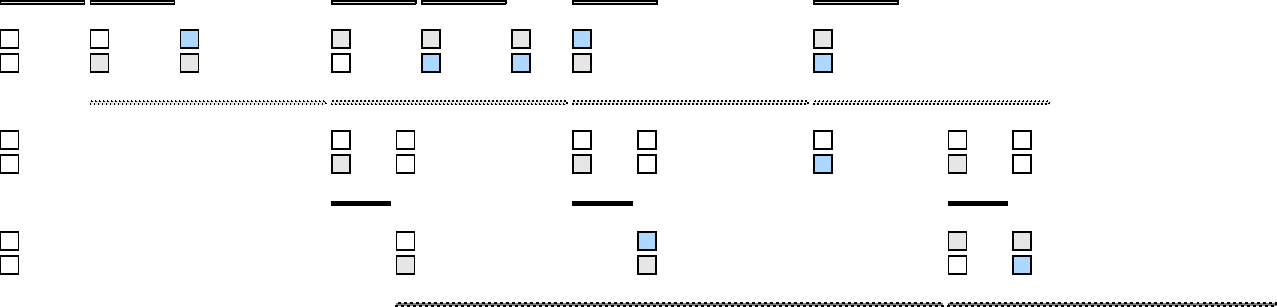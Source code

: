 import geometry;

size(40cm, 0);
unitsize(30, 0);
defaultpen(fontsize(12pt));
real xshiftUnit = 1.4;
pen fillReady = rgb(156,194,230);
pen fillBusy = lightgray;
pen fillFree = white;

real tinyPadding = 0.1;

picture getBatch(real width, pen pstyle = defaultpen, pen pbg = lightgray)
{
    picture pic;
    path lineBatch = box((0,0),(width,0.05));
    fill(pic, lineBatch, pbg);
    draw(pic, lineBatch, pstyle);
    return pic;
}

picture blockBox(real w = 0.3, real h = 0.3, pen p = white) {
  picture pic;
  pair d = (w, h);
  path boxpath = box((0,0), d);
  filldraw(pic, boxpath, p);
  return pic;
}

//对齐上方btach的左边边缘
picture getRegAlignToUpBatchLeft(picture batchPic, real yaxis)
{
    picture reg = blockBox();

    pair ptLeft = point(batchPic, W);
    pair ptTo =(ptLeft.x, ptLeft.y+yaxis);
    return shift(ptTo)*reg;
}

//对齐上方btach的右边缘
picture getRegAlignToUpBatchRight(picture batchPic, real yaxis)
{
    picture reg = blockBox();

    pair ptLeft = point(batchPic, E);
    pair ptTo =(ptLeft.x, ptLeft.y+yaxis);
    return shift(ptTo)*reg;
}

//对齐下方btach的左边缘
picture getRegAlignToDownBatchLeft(picture batchPic, real yaxis)
{
    picture reg = blockBox();

    pair ptLeft = point(batchPic, W);
    pair ptTo =(ptLeft.x, ptLeft.y-yaxis);
    return shift(ptTo)*reg;
}

//对齐下方btach的右边缘
picture getRegAlignToDownBatchRight(picture batchPic, real yaxis)
{
    picture reg = blockBox();

    pair ptLeft = point(batchPic, E);
    pair ptTo =(ptLeft.x, ptLeft.y-yaxis);
    return shift(ptTo)*reg;
}

picture fillRegBox(picture boxPic, pen p=fillFree)
{
    pair ptLeftBottom = point(boxPic, SW);
    pair ptRightBottom = point(boxPic, SE);
    pair ptLeftUp = point(boxPic, NW);
    pair ptRightUp = point(boxPic, NE);
    path upRect = ptLeftBottom--ptRightBottom--ptRightUp--ptLeftUp--cycle;
    write(upRect);
    filldraw(boxPic, upRect, p);
    return boxPic;
}

picture getMainPic()
{
    picture pic;

    //draw dataloading batches
    real batchWidthUnit = xshiftUnit;
    real yshiftUnit = 1.2xshiftUnit;
    real shiftBatch1padding = xshiftUnit+tinyPadding;
    picture dataloadingPic;
    
    //dataloader batch 1, reg1 0
    picture data_batch1 = getBatch(batchWidthUnit);
    add(pic, data_batch1);
    real yaxisShift = -0.55xshiftUnit;
    real boxd = 0.3;
    picture reg1_00 = getRegAlignToUpBatchLeft(data_batch1, yaxisShift);
    picture reg1_10 = getRegAlignToUpBatchLeft(data_batch1, yaxisShift-tinyPadding-boxd);
    
    //reg1 0
    add(pic, reg1_00);
    add(pic, reg1_10);

    //dataloader batch 2, reg1 1, preprocess batch1
    picture data_batch2 = shift(point(data_batch1, E).x+tinyPadding, 0)*getBatch(batchWidthUnit); 
    add(pic, data_batch2);

    picture reg1_01 = getRegAlignToUpBatchLeft(data_batch2, yaxisShift);
    picture reg1_11 = getRegAlignToUpBatchLeft(data_batch2, yaxisShift-tinyPadding-boxd);
    add(pic, reg1_01);
    add(pic, fillRegBox(reg1_11, fillBusy));

    real preproWidth = 2.8*xshiftUnit;
    real shiftYValue = -yshiftUnit;
    picture prepro_batch1 = shift(point(data_batch2, W).x, shiftYValue)*getBatch(preproWidth, dotted);
    add(pic, prepro_batch1);

    //reg1 2
    picture reg1_02 = shift(tinyPadding,0)*getRegAlignToUpBatchRight(data_batch2, yaxisShift);
    picture reg1_12 = shift(tinyPadding,0)*getRegAlignToUpBatchRight(data_batch2, yaxisShift-tinyPadding-boxd);
    add(pic, fillRegBox(reg1_02, fillReady));
    add(pic, fillRegBox(reg1_12, fillBusy));    

    //dataloader batch3, reg1 3
    picture data_batch3 = shift(point(prepro_batch1, E).x+tinyPadding, 0)*getBatch(batchWidthUnit); 
    add(pic, data_batch3);
    picture reg1_03 = getRegAlignToUpBatchLeft(data_batch3, yaxisShift);
    picture reg1_13 = getRegAlignToUpBatchLeft(data_batch3, yaxisShift-tinyPadding-boxd);
    add(pic, fillRegBox(reg1_03, fillBusy));
    add(pic, fillRegBox(reg1_13, fillFree));        

    //preprocess batch2
    picture prepro_batch2 = shift(point(data_batch3, W).x, shiftYValue)*getBatch(preproWidth, dotted);
    add(pic, prepro_batch2);

    real copyWidth = 0.7*xshiftUnit;
    real copyYValue =  -2*yshiftUnit;

    add(pic, shift(0, -yshiftUnit)*reg1_00);
    add(pic, shift(0, -yshiftUnit)*reg1_10);
    add(pic, shift(0, -2yshiftUnit)*reg1_00);
    add(pic, shift(0, -2yshiftUnit)*reg1_10);
    
    //copyh2d batch1, regs2 1
    pair ptCopyBase = (point(prepro_batch1, E).x+tinyPadding, copyYValue);
    picture copyh2d_batch1 = shift(ptCopyBase)*getBatch(copyWidth, solid, black);
    add(pic, copyh2d_batch1);

    picture reg2_01 = getRegAlignToUpBatchLeft(prepro_batch2, yaxisShift);
    picture reg2_11 = getRegAlignToUpBatchLeft(prepro_batch2, yaxisShift-tinyPadding-boxd);
    add(pic, fillRegBox(reg2_01, fillFree));
    add(pic, fillRegBox(reg2_11, fillBusy));        

    //regs2 2, regs3 1
    picture reg2_02 = shift(point(copyh2d_batch1, E).x+tinyPadding, point(reg2_01, SW).y)*blockBox();
    picture reg2_12 = shift(point(copyh2d_batch1, E).x+tinyPadding, point(reg2_11, SW).y)*blockBox();;
    add(pic, fillRegBox(reg2_02, fillFree));
    add(pic, fillRegBox(reg2_12, fillFree));        

    picture reg3_01 = shift(tinyPadding,0)*getRegAlignToUpBatchRight(copyh2d_batch1, yaxisShift);
    picture reg3_11 = shift(tinyPadding,0)*getRegAlignToUpBatchRight(copyh2d_batch1, yaxisShift-tinyPadding-boxd);
    add(pic, fillRegBox(reg3_11, fillBusy));
    add(pic, fillRegBox(reg3_01, fillFree));
    
    //train batch1
    real trainWidth = 6.5*xshiftUnit;
    real trainYValue =  -3*yshiftUnit; 
    pen Dotted(pen p=currentpen) {return linetype(new real[] {0,3})+2*linewidth(p);}    
    pair ptTrainBatch1 = (point(copyh2d_batch1, E).x+tinyPadding, trainYValue);
    picture train_batch1 = shift(ptTrainBatch1)*getBatch(trainWidth, Dotted, gray);
    add(pic, train_batch1);

    //dataloader batch4, regs1 4
    picture data_batch4 = shift(point(data_batch3, E).x+tinyPadding, 0)*getBatch(batchWidthUnit); 
    add(pic, data_batch4);

    picture reg1_04 = shift(tinyPadding,0)*getRegAlignToUpBatchRight(data_batch3, yaxisShift);
    picture reg1_14 = shift(tinyPadding,0)*getRegAlignToUpBatchRight(data_batch3, yaxisShift-tinyPadding-boxd);
    add(pic, fillRegBox(reg1_04, fillBusy));
    add(pic, fillRegBox(reg1_14, fillReady));

    //regs1 5
    picture reg1_05 = shift(tinyPadding,0)*getRegAlignToUpBatchRight(data_batch4, yaxisShift);
    picture reg1_15 = shift(tinyPadding,0)*getRegAlignToUpBatchRight(data_batch4, yaxisShift-tinyPadding-boxd);
    add(pic, fillRegBox(reg1_05, fillBusy));
    add(pic, fillRegBox(reg1_15, fillReady));    

    //Dataloader batch 5 regs1 6
    picture data_batch5 = shift(point(prepro_batch2, E).x+tinyPadding, 0)*getBatch(batchWidthUnit); 
    add(pic, data_batch5);
    
    picture reg1_06 = shift(point(prepro_batch2, E).x+tinyPadding, point(reg1_05, SW).y)*blockBox();
    picture reg1_16 = shift(point(prepro_batch2, E).x+tinyPadding, point(reg1_15, SW).y)*blockBox();
    add(pic, fillRegBox(reg1_06, fillReady));
    add(pic, fillRegBox(reg1_16, fillBusy));

    //preprocess batch 3, regs2 3
    picture prepro_batch3 = shift(point(prepro_batch2, E).x +tinyPadding, shiftYValue)*getBatch(preproWidth, dotted);
    add(pic, prepro_batch3);
    picture reg2_03 = shift(point(prepro_batch3, W).x, point(reg2_01, SW).y)*blockBox();
    picture reg2_13 = shift(point(prepro_batch3, W).x, point(reg2_11, SW).y)*blockBox();;
    add(pic, fillRegBox(reg2_03, fillFree));
    add(pic, fillRegBox(reg2_13, fillBusy));

    // copyh2d batch2
    picture copyh2d_batch2 = shift((point(prepro_batch2, E).x+tinyPadding, point(copyh2d_batch1, S).y))*getBatch(copyWidth, solid, black);
    add(pic, copyh2d_batch2);

    // regs3 2, regs2 4
    picture reg3_02 = shift(point(copyh2d_batch2, E).x+tinyPadding, point(reg3_01, SW).y)*blockBox();
    picture reg3_12 = shift(point(copyh2d_batch2, E).x+tinyPadding, point(reg3_11, SW).y)*blockBox();
    add(pic, fillRegBox(reg3_02, fillReady));
    add(pic, fillRegBox(reg3_12, fillBusy)); 

    picture reg2_04 = shift(point(copyh2d_batch2, E).x+tinyPadding, point(reg2_01, SW).y)*blockBox();
    picture reg2_14 = shift(point(copyh2d_batch2, E).x+tinyPadding, point(reg2_11, SW).y)*blockBox();;
    add(pic, fillRegBox(reg2_04, fillFree));
    add(pic, fillRegBox(reg2_14, fillFree));

    //dataloader batch 6, regs 1 7      
    picture data_batch6 = shift(point(prepro_batch3, E).x+tinyPadding, 0)*getBatch(batchWidthUnit); 
    add(pic, data_batch6);
    picture reg1_07 = shift(point(data_batch6, W).x, point(reg1_05, SW).y)*blockBox();
    picture reg1_17 = shift(point(data_batch6, W).x, point(reg1_15, SW).y)*blockBox();
    add(pic, fillRegBox(reg1_07, fillBusy));
    add(pic, fillRegBox(reg1_17, fillReady));

    //preprocess batch 4
    picture prepro_batch4 = shift(point(prepro_batch3, E).x +tinyPadding, shiftYValue)*getBatch(preproWidth, dotted);
    add(pic, prepro_batch4);

    //regs 2 5         
    picture reg2_05 = shift((point(prepro_batch3, E).x+tinyPadding, point(reg2_01, SW).y))*blockBox();
    picture reg2_15 = shift((point(prepro_batch3, E).x+tinyPadding, point(reg2_11, SW).y))*blockBox();;
    add(pic, fillRegBox(reg2_05, fillFree));
    add(pic, fillRegBox(reg2_15, fillReady));

    //train batch 2
    picture train_batch2 = shift(point(train_batch1, E).x +tinyPadding, trainYValue)*xscale(0.6)*getBatch(trainWidth, Dotted, gray);
    add(pic, train_batch2);

    // copyh2d batch3 regs3 3
    picture copyh2d_batch3 = shift((point(train_batch1, E).x+tinyPadding, point(copyh2d_batch1, S).y))*getBatch(copyWidth, solid, black);
    add(pic, copyh2d_batch3);
    picture reg3_03 = shift(point(copyh2d_batch3, W).x, point(reg3_01, SW).y)*blockBox();
    picture reg3_13 = shift(point(copyh2d_batch3, W).x, point(reg3_11, SW).y)*blockBox();
    add(pic, fillRegBox(reg3_03, fillBusy));
    add(pic, fillRegBox(reg3_13, fillFree)); 

    // regs2 6
    picture reg2_06 = shift((point(copyh2d_batch3, W).x, point(reg2_01, SW).y))*blockBox();
    picture reg2_16 = shift((point(copyh2d_batch3, W).x, point(reg2_11, SW).y))*blockBox();;
    add(pic, fillRegBox(reg2_06, fillFree));
    add(pic, fillRegBox(reg2_16, fillBusy));

    //regs3 4, regs2 7
    picture reg3_04 = shift(point(copyh2d_batch3, E).x+tinyPadding, point(reg3_01, SW).y)*blockBox();
    picture reg3_14 = shift(point(copyh2d_batch3, E).x+tinyPadding, point(reg3_11, SW).y)*blockBox();
    add(pic, fillRegBox(reg3_04, fillBusy));
    add(pic, fillRegBox(reg3_14, fillReady)); 

    picture reg2_07 = shift((point(copyh2d_batch3, E).x+tinyPadding, point(reg2_01, SW).y))*blockBox();
    picture reg2_17 = shift((point(copyh2d_batch3, E).x+tinyPadding, point(reg2_11, SW).y))*blockBox();;
    add(pic, fillRegBox(reg2_07, fillFree));
    add(pic, fillRegBox(reg2_17, fillFree));

    return pic;
}

add(getMainPic());


// add(legend());